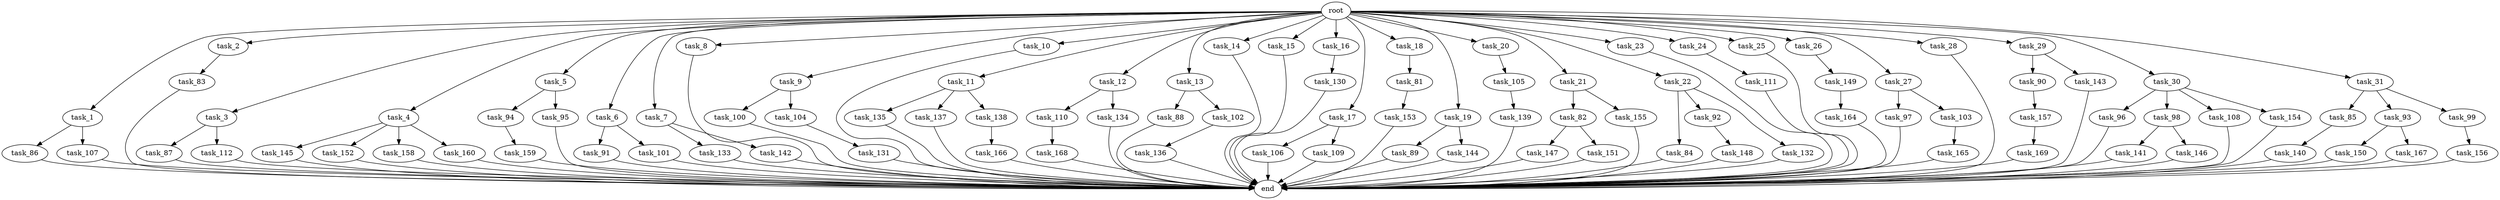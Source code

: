 digraph G {
  root [size="0.000000e+00"];
  task_1 [size="5.798421e+11"];
  task_2 [size="1.249206e+11"];
  task_3 [size="6.647433e+11"];
  task_4 [size="5.564809e+11"];
  task_5 [size="2.083918e+11"];
  task_6 [size="5.807416e+11"];
  task_7 [size="3.120861e+11"];
  task_8 [size="1.314533e+11"];
  task_9 [size="8.765566e+11"];
  task_10 [size="4.909184e+11"];
  task_11 [size="5.753695e+11"];
  task_12 [size="5.129998e+11"];
  task_13 [size="6.750449e+11"];
  task_14 [size="7.893898e+11"];
  task_15 [size="1.710797e+11"];
  task_16 [size="2.481936e+11"];
  task_17 [size="2.818307e+11"];
  task_18 [size="4.869840e+11"];
  task_19 [size="6.292917e+11"];
  task_20 [size="4.040572e+11"];
  task_21 [size="9.606330e+11"];
  task_22 [size="5.262290e+11"];
  task_23 [size="5.069901e+11"];
  task_24 [size="3.604974e+11"];
  task_25 [size="6.249920e+11"];
  task_26 [size="2.440479e+11"];
  task_27 [size="3.037203e+11"];
  task_28 [size="3.872258e+11"];
  task_29 [size="6.491271e+11"];
  task_30 [size="8.985031e+11"];
  task_31 [size="5.093716e+11"];
  task_81 [size="3.361133e+11"];
  task_82 [size="3.338416e+11"];
  task_83 [size="2.713995e+11"];
  task_84 [size="2.067527e+11"];
  task_85 [size="2.297677e+11"];
  task_86 [size="7.159474e+11"];
  task_87 [size="5.634428e+11"];
  task_88 [size="3.136756e+11"];
  task_89 [size="4.167120e+11"];
  task_90 [size="1.139139e+11"];
  task_91 [size="8.218171e+11"];
  task_92 [size="8.048749e+11"];
  task_93 [size="6.687192e+11"];
  task_94 [size="7.246734e+11"];
  task_95 [size="6.919981e+11"];
  task_96 [size="2.983278e+11"];
  task_97 [size="8.327050e+11"];
  task_98 [size="4.205857e+11"];
  task_99 [size="7.346711e+11"];
  task_100 [size="3.963667e+11"];
  task_101 [size="6.299855e+11"];
  task_102 [size="9.639940e+11"];
  task_103 [size="3.247800e+11"];
  task_104 [size="1.248351e+11"];
  task_105 [size="8.764589e+11"];
  task_106 [size="2.972559e+11"];
  task_107 [size="9.155445e+11"];
  task_108 [size="6.022379e+11"];
  task_109 [size="6.182385e+11"];
  task_110 [size="8.397177e+11"];
  task_111 [size="9.072817e+11"];
  task_112 [size="3.504444e+11"];
  task_130 [size="8.662989e+11"];
  task_131 [size="6.867656e+11"];
  task_132 [size="3.372710e+11"];
  task_133 [size="7.609652e+11"];
  task_134 [size="7.250332e+11"];
  task_135 [size="6.815866e+11"];
  task_136 [size="3.122678e+11"];
  task_137 [size="9.874582e+11"];
  task_138 [size="4.459657e+11"];
  task_139 [size="1.703142e+11"];
  task_140 [size="8.853563e+11"];
  task_141 [size="8.044760e+11"];
  task_142 [size="8.452794e+11"];
  task_143 [size="2.290921e+11"];
  task_144 [size="5.281992e+11"];
  task_145 [size="4.090962e+11"];
  task_146 [size="5.142211e+11"];
  task_147 [size="3.685671e+11"];
  task_148 [size="1.159772e+11"];
  task_149 [size="6.116623e+11"];
  task_150 [size="9.901603e+11"];
  task_151 [size="5.234781e+11"];
  task_152 [size="6.998603e+11"];
  task_153 [size="6.462218e+11"];
  task_154 [size="3.293076e+11"];
  task_155 [size="8.912714e+11"];
  task_156 [size="3.922514e+11"];
  task_157 [size="6.032307e+11"];
  task_158 [size="4.294379e+11"];
  task_159 [size="6.507156e+11"];
  task_160 [size="3.762652e+11"];
  task_164 [size="6.714026e+11"];
  task_165 [size="7.062060e+11"];
  task_166 [size="4.510765e+11"];
  task_167 [size="7.423093e+11"];
  task_168 [size="4.475449e+11"];
  task_169 [size="5.035072e+11"];
  end [size="0.000000e+00"];

  root -> task_1 [size="1.000000e-12"];
  root -> task_2 [size="1.000000e-12"];
  root -> task_3 [size="1.000000e-12"];
  root -> task_4 [size="1.000000e-12"];
  root -> task_5 [size="1.000000e-12"];
  root -> task_6 [size="1.000000e-12"];
  root -> task_7 [size="1.000000e-12"];
  root -> task_8 [size="1.000000e-12"];
  root -> task_9 [size="1.000000e-12"];
  root -> task_10 [size="1.000000e-12"];
  root -> task_11 [size="1.000000e-12"];
  root -> task_12 [size="1.000000e-12"];
  root -> task_13 [size="1.000000e-12"];
  root -> task_14 [size="1.000000e-12"];
  root -> task_15 [size="1.000000e-12"];
  root -> task_16 [size="1.000000e-12"];
  root -> task_17 [size="1.000000e-12"];
  root -> task_18 [size="1.000000e-12"];
  root -> task_19 [size="1.000000e-12"];
  root -> task_20 [size="1.000000e-12"];
  root -> task_21 [size="1.000000e-12"];
  root -> task_22 [size="1.000000e-12"];
  root -> task_23 [size="1.000000e-12"];
  root -> task_24 [size="1.000000e-12"];
  root -> task_25 [size="1.000000e-12"];
  root -> task_26 [size="1.000000e-12"];
  root -> task_27 [size="1.000000e-12"];
  root -> task_28 [size="1.000000e-12"];
  root -> task_29 [size="1.000000e-12"];
  root -> task_30 [size="1.000000e-12"];
  root -> task_31 [size="1.000000e-12"];
  task_1 -> task_86 [size="7.159474e+09"];
  task_1 -> task_107 [size="9.155445e+09"];
  task_2 -> task_83 [size="2.713995e+09"];
  task_3 -> task_87 [size="5.634428e+09"];
  task_3 -> task_112 [size="3.504444e+09"];
  task_4 -> task_145 [size="4.090962e+09"];
  task_4 -> task_152 [size="6.998603e+09"];
  task_4 -> task_158 [size="4.294379e+09"];
  task_4 -> task_160 [size="3.762652e+09"];
  task_5 -> task_94 [size="7.246734e+09"];
  task_5 -> task_95 [size="6.919981e+09"];
  task_6 -> task_91 [size="8.218171e+09"];
  task_6 -> task_101 [size="6.299855e+09"];
  task_7 -> task_133 [size="7.609652e+09"];
  task_7 -> task_142 [size="8.452794e+09"];
  task_8 -> end [size="1.000000e-12"];
  task_9 -> task_100 [size="3.963667e+09"];
  task_9 -> task_104 [size="1.248351e+09"];
  task_10 -> end [size="1.000000e-12"];
  task_11 -> task_135 [size="6.815866e+09"];
  task_11 -> task_137 [size="9.874582e+09"];
  task_11 -> task_138 [size="4.459657e+09"];
  task_12 -> task_110 [size="8.397177e+09"];
  task_12 -> task_134 [size="7.250332e+09"];
  task_13 -> task_88 [size="3.136756e+09"];
  task_13 -> task_102 [size="9.639940e+09"];
  task_14 -> end [size="1.000000e-12"];
  task_15 -> end [size="1.000000e-12"];
  task_16 -> task_130 [size="8.662989e+09"];
  task_17 -> task_106 [size="2.972559e+09"];
  task_17 -> task_109 [size="6.182385e+09"];
  task_18 -> task_81 [size="3.361133e+09"];
  task_19 -> task_89 [size="4.167120e+09"];
  task_19 -> task_144 [size="5.281992e+09"];
  task_20 -> task_105 [size="8.764589e+09"];
  task_21 -> task_82 [size="3.338416e+09"];
  task_21 -> task_155 [size="8.912714e+09"];
  task_22 -> task_84 [size="2.067527e+09"];
  task_22 -> task_92 [size="8.048749e+09"];
  task_22 -> task_132 [size="3.372710e+09"];
  task_23 -> end [size="1.000000e-12"];
  task_24 -> task_111 [size="9.072817e+09"];
  task_25 -> end [size="1.000000e-12"];
  task_26 -> task_149 [size="6.116623e+09"];
  task_27 -> task_97 [size="8.327050e+09"];
  task_27 -> task_103 [size="3.247800e+09"];
  task_28 -> end [size="1.000000e-12"];
  task_29 -> task_90 [size="1.139139e+09"];
  task_29 -> task_143 [size="2.290921e+09"];
  task_30 -> task_96 [size="2.983278e+09"];
  task_30 -> task_98 [size="4.205857e+09"];
  task_30 -> task_108 [size="6.022379e+09"];
  task_30 -> task_154 [size="3.293076e+09"];
  task_31 -> task_85 [size="2.297677e+09"];
  task_31 -> task_93 [size="6.687192e+09"];
  task_31 -> task_99 [size="7.346711e+09"];
  task_81 -> task_153 [size="6.462218e+09"];
  task_82 -> task_147 [size="3.685671e+09"];
  task_82 -> task_151 [size="5.234781e+09"];
  task_83 -> end [size="1.000000e-12"];
  task_84 -> end [size="1.000000e-12"];
  task_85 -> task_140 [size="8.853563e+09"];
  task_86 -> end [size="1.000000e-12"];
  task_87 -> end [size="1.000000e-12"];
  task_88 -> end [size="1.000000e-12"];
  task_89 -> end [size="1.000000e-12"];
  task_90 -> task_157 [size="6.032307e+09"];
  task_91 -> end [size="1.000000e-12"];
  task_92 -> task_148 [size="1.159772e+09"];
  task_93 -> task_150 [size="9.901603e+09"];
  task_93 -> task_167 [size="7.423093e+09"];
  task_94 -> task_159 [size="6.507156e+09"];
  task_95 -> end [size="1.000000e-12"];
  task_96 -> end [size="1.000000e-12"];
  task_97 -> end [size="1.000000e-12"];
  task_98 -> task_141 [size="8.044760e+09"];
  task_98 -> task_146 [size="5.142211e+09"];
  task_99 -> task_156 [size="3.922514e+09"];
  task_100 -> end [size="1.000000e-12"];
  task_101 -> end [size="1.000000e-12"];
  task_102 -> task_136 [size="3.122678e+09"];
  task_103 -> task_165 [size="7.062060e+09"];
  task_104 -> task_131 [size="6.867656e+09"];
  task_105 -> task_139 [size="1.703142e+09"];
  task_106 -> end [size="1.000000e-12"];
  task_107 -> end [size="1.000000e-12"];
  task_108 -> end [size="1.000000e-12"];
  task_109 -> end [size="1.000000e-12"];
  task_110 -> task_168 [size="4.475449e+09"];
  task_111 -> end [size="1.000000e-12"];
  task_112 -> end [size="1.000000e-12"];
  task_130 -> end [size="1.000000e-12"];
  task_131 -> end [size="1.000000e-12"];
  task_132 -> end [size="1.000000e-12"];
  task_133 -> end [size="1.000000e-12"];
  task_134 -> end [size="1.000000e-12"];
  task_135 -> end [size="1.000000e-12"];
  task_136 -> end [size="1.000000e-12"];
  task_137 -> end [size="1.000000e-12"];
  task_138 -> task_166 [size="4.510765e+09"];
  task_139 -> end [size="1.000000e-12"];
  task_140 -> end [size="1.000000e-12"];
  task_141 -> end [size="1.000000e-12"];
  task_142 -> end [size="1.000000e-12"];
  task_143 -> end [size="1.000000e-12"];
  task_144 -> end [size="1.000000e-12"];
  task_145 -> end [size="1.000000e-12"];
  task_146 -> end [size="1.000000e-12"];
  task_147 -> end [size="1.000000e-12"];
  task_148 -> end [size="1.000000e-12"];
  task_149 -> task_164 [size="6.714026e+09"];
  task_150 -> end [size="1.000000e-12"];
  task_151 -> end [size="1.000000e-12"];
  task_152 -> end [size="1.000000e-12"];
  task_153 -> end [size="1.000000e-12"];
  task_154 -> end [size="1.000000e-12"];
  task_155 -> end [size="1.000000e-12"];
  task_156 -> end [size="1.000000e-12"];
  task_157 -> task_169 [size="5.035072e+09"];
  task_158 -> end [size="1.000000e-12"];
  task_159 -> end [size="1.000000e-12"];
  task_160 -> end [size="1.000000e-12"];
  task_164 -> end [size="1.000000e-12"];
  task_165 -> end [size="1.000000e-12"];
  task_166 -> end [size="1.000000e-12"];
  task_167 -> end [size="1.000000e-12"];
  task_168 -> end [size="1.000000e-12"];
  task_169 -> end [size="1.000000e-12"];
}

